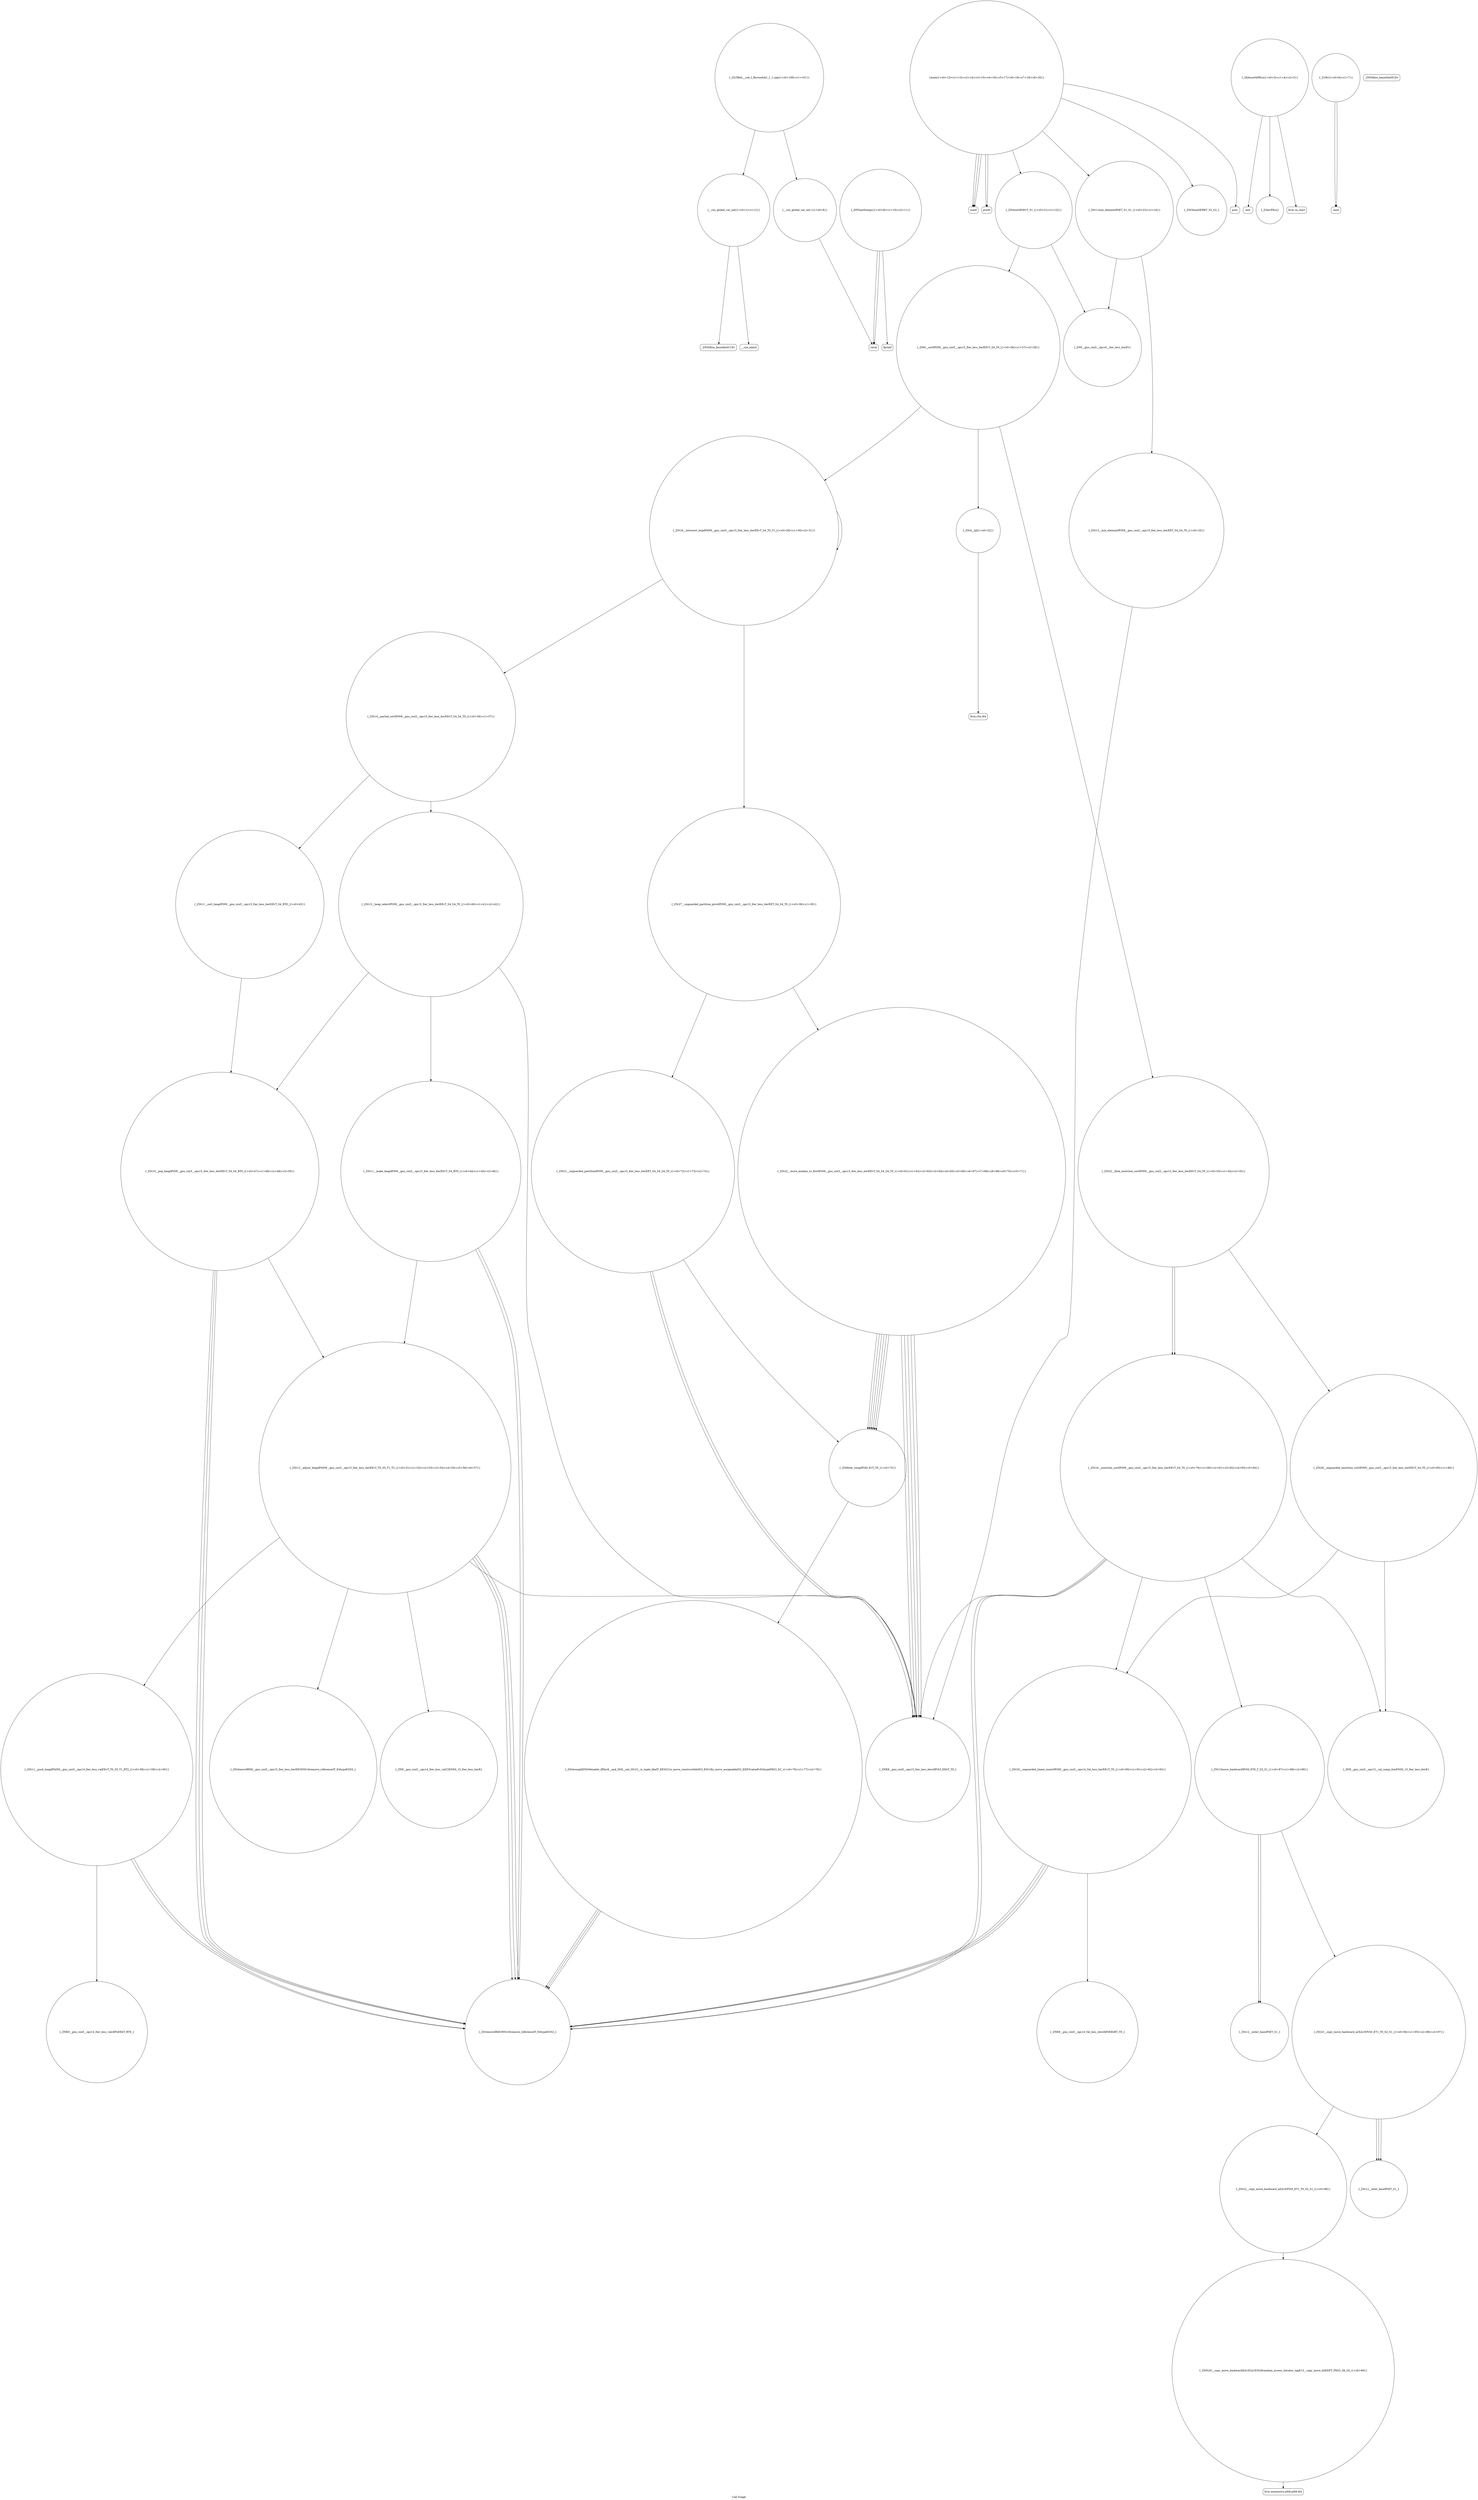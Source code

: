 digraph "Call Graph" {
	label="Call Graph";

	Node0x5637422ac0a0 [shape=record,shape=circle,label="{__cxx_global_var_init|{<s0>1|<s1>2}}"];
	Node0x5637422ac0a0:s0 -> Node0x5637422ac120[color=black];
	Node0x5637422ac0a0:s1 -> Node0x5637422ac220[color=black];
	Node0x5637422ad720 [shape=record,shape=circle,label="{_ZSt16__insertion_sortIPiN9__gnu_cxx5__ops15_Iter_less_iterEEvT_S4_T0_|{<s0>79|<s1>80|<s2>81|<s3>82|<s4>83|<s5>84}}"];
	Node0x5637422ad720:s0 -> Node0x5637422acc20[color=black];
	Node0x5637422ad720:s1 -> Node0x5637422ad1a0[color=black];
	Node0x5637422ad720:s2 -> Node0x5637422ad820[color=black];
	Node0x5637422ad720:s3 -> Node0x5637422ad1a0[color=black];
	Node0x5637422ad720:s4 -> Node0x5637422ae940[color=black];
	Node0x5637422ad720:s5 -> Node0x5637422ae8c0[color=black];
	Node0x5637422ac420 [shape=record,shape=Mrecord,label="{exit}"];
	Node0x5637422aeac0 [shape=record,shape=circle,label="{_ZSt22__copy_move_backward_aILb1EPiS0_ET1_T0_S2_S1_|{<s0>98}}"];
	Node0x5637422aeac0:s0 -> Node0x5637422aebc0[color=black];
	Node0x5637422ac7a0 [shape=record,shape=circle,label="{main|{<s0>12|<s1>13|<s2>14|<s3>15|<s4>16|<s5>17|<s6>18|<s7>19|<s8>20}}"];
	Node0x5637422ac7a0:s0 -> Node0x5637422ac820[color=black];
	Node0x5637422ac7a0:s1 -> Node0x5637422ac8a0[color=black];
	Node0x5637422ac7a0:s2 -> Node0x5637422ac820[color=black];
	Node0x5637422ac7a0:s3 -> Node0x5637422ac820[color=black];
	Node0x5637422ac7a0:s4 -> Node0x5637422ac920[color=black];
	Node0x5637422ac7a0:s5 -> Node0x5637422ac9a0[color=black];
	Node0x5637422ac7a0:s6 -> Node0x5637422aca20[color=black];
	Node0x5637422ac7a0:s7 -> Node0x5637422acaa0[color=black];
	Node0x5637422ac7a0:s8 -> Node0x5637422ac8a0[color=black];
	Node0x5637422acb20 [shape=record,shape=circle,label="{_ZSt13__min_elementIPiN9__gnu_cxx5__ops15_Iter_less_iterEET_S4_S4_T0_|{<s0>25}}"];
	Node0x5637422acb20:s0 -> Node0x5637422acc20[color=black];
	Node0x5637422acea0 [shape=record,shape=circle,label="{_ZSt14__partial_sortIPiN9__gnu_cxx5__ops15_Iter_less_iterEEvT_S4_S4_T0_|{<s0>36|<s1>37}}"];
	Node0x5637422acea0:s0 -> Node0x5637422acfa0[color=black];
	Node0x5637422acea0:s1 -> Node0x5637422ad020[color=black];
	Node0x5637422ad220 [shape=record,shape=circle,label="{_ZSt13__adjust_heapIPiliN9__gnu_cxx5__ops15_Iter_less_iterEEvT_T0_S5_T1_T2_|{<s0>51|<s1>52|<s2>53|<s3>54|<s4>55|<s5>56|<s6>57}}"];
	Node0x5637422ad220:s0 -> Node0x5637422acc20[color=black];
	Node0x5637422ad220:s1 -> Node0x5637422ad1a0[color=black];
	Node0x5637422ad220:s2 -> Node0x5637422ad1a0[color=black];
	Node0x5637422ad220:s3 -> Node0x5637422ad2a0[color=black];
	Node0x5637422ad220:s4 -> Node0x5637422ad320[color=black];
	Node0x5637422ad220:s5 -> Node0x5637422ad1a0[color=black];
	Node0x5637422ad220:s6 -> Node0x5637422ad3a0[color=black];
	Node0x5637422ad5a0 [shape=record,shape=circle,label="{_ZSt9iter_swapIPiS0_EvT_T0_|{<s0>75}}"];
	Node0x5637422ad5a0:s0 -> Node0x5637422ad620[color=black];
	Node0x5637422ac2a0 [shape=record,shape=circle,label="{_Z3errPKcz}"];
	Node0x5637422ae940 [shape=record,shape=circle,label="{_ZN9__gnu_cxx5__ops15__val_comp_iterENS0_15_Iter_less_iterE}"];
	Node0x5637422ac620 [shape=record,shape=Mrecord,label="{clock}"];
	Node0x5637422aecc0 [shape=record,shape=circle,label="{_ZNK9__gnu_cxx5__ops14_Val_less_iterclIiPiEEbRT_T0_}"];
	Node0x5637422ac9a0 [shape=record,shape=circle,label="{_ZSt11min_elementIPiET_S1_S1_|{<s0>23|<s1>24}}"];
	Node0x5637422ac9a0:s0 -> Node0x5637422acba0[color=black];
	Node0x5637422ac9a0:s1 -> Node0x5637422acb20[color=black];
	Node0x5637422acd20 [shape=record,shape=circle,label="{_ZSt16__introsort_loopIPilN9__gnu_cxx5__ops15_Iter_less_iterEEvT_S4_T0_T1_|{<s0>29|<s1>30|<s2>31}}"];
	Node0x5637422acd20:s0 -> Node0x5637422acea0[color=black];
	Node0x5637422acd20:s1 -> Node0x5637422acf20[color=black];
	Node0x5637422acd20:s2 -> Node0x5637422acd20[color=black];
	Node0x5637422ad0a0 [shape=record,shape=circle,label="{_ZSt11__make_heapIPiN9__gnu_cxx5__ops15_Iter_less_iterEEvT_S4_RT0_|{<s0>44|<s1>45|<s2>46}}"];
	Node0x5637422ad0a0:s0 -> Node0x5637422ad1a0[color=black];
	Node0x5637422ad0a0:s1 -> Node0x5637422ad1a0[color=black];
	Node0x5637422ad0a0:s2 -> Node0x5637422ad220[color=black];
	Node0x5637422ad420 [shape=record,shape=circle,label="{_ZNK9__gnu_cxx5__ops14_Iter_less_valclIPiiEEbT_RT0_}"];
	Node0x5637422ac120 [shape=record,shape=Mrecord,label="{_ZNSt8ios_base4InitC1Ev}"];
	Node0x5637422ad7a0 [shape=record,shape=circle,label="{_ZSt26__unguarded_insertion_sortIPiN9__gnu_cxx5__ops15_Iter_less_iterEEvT_S4_T0_|{<s0>85|<s1>86}}"];
	Node0x5637422ad7a0:s0 -> Node0x5637422ae940[color=black];
	Node0x5637422ad7a0:s1 -> Node0x5637422ae8c0[color=black];
	Node0x5637422ac4a0 [shape=record,shape=circle,label="{_Z1Rv|{<s0>6|<s1>7}}"];
	Node0x5637422ac4a0:s0 -> Node0x5637422ac520[color=black];
	Node0x5637422ac4a0:s1 -> Node0x5637422ac520[color=black];
	Node0x5637422aeb40 [shape=record,shape=circle,label="{_ZSt12__niter_baseIPiET_S1_}"];
	Node0x5637422ac820 [shape=record,shape=Mrecord,label="{scanf}"];
	Node0x5637422acba0 [shape=record,shape=circle,label="{_ZN9__gnu_cxx5__ops16__iter_less_iterEv}"];
	Node0x5637422acf20 [shape=record,shape=circle,label="{_ZSt27__unguarded_partition_pivotIPiN9__gnu_cxx5__ops15_Iter_less_iterEET_S4_S4_T0_|{<s0>38|<s1>39}}"];
	Node0x5637422acf20:s0 -> Node0x5637422ad4a0[color=black];
	Node0x5637422acf20:s1 -> Node0x5637422ad520[color=black];
	Node0x5637422ad2a0 [shape=record,shape=circle,label="{_ZSt4moveIRN9__gnu_cxx5__ops15_Iter_less_iterEEONSt16remove_referenceIT_E4typeEOS5_}"];
	Node0x5637422ad620 [shape=record,shape=circle,label="{_ZSt4swapIiENSt9enable_ifIXsr6__and_ISt6__not_ISt15__is_tuple_likeIT_EESt21is_move_constructibleIS3_ESt18is_move_assignableIS3_EEE5valueEvE4typeERS3_SC_|{<s0>76|<s1>77|<s2>78}}"];
	Node0x5637422ad620:s0 -> Node0x5637422ad1a0[color=black];
	Node0x5637422ad620:s1 -> Node0x5637422ad1a0[color=black];
	Node0x5637422ad620:s2 -> Node0x5637422ad1a0[color=black];
	Node0x5637422ac320 [shape=record,shape=circle,label="{_Z6AssertbPKcz|{<s0>3|<s1>4|<s2>5}}"];
	Node0x5637422ac320:s0 -> Node0x5637422ac3a0[color=black];
	Node0x5637422ac320:s1 -> Node0x5637422ac2a0[color=black];
	Node0x5637422ac320:s2 -> Node0x5637422ac420[color=black];
	Node0x5637422ae9c0 [shape=record,shape=circle,label="{_ZSt23__copy_move_backward_a2ILb1EPiS0_ET1_T0_S2_S1_|{<s0>94|<s1>95|<s2>96|<s3>97}}"];
	Node0x5637422ae9c0:s0 -> Node0x5637422aeb40[color=black];
	Node0x5637422ae9c0:s1 -> Node0x5637422aeb40[color=black];
	Node0x5637422ae9c0:s2 -> Node0x5637422aeb40[color=black];
	Node0x5637422ae9c0:s3 -> Node0x5637422aeac0[color=black];
	Node0x5637422ac6a0 [shape=record,shape=circle,label="{_Z9TimeStampv|{<s0>9|<s1>10|<s2>11}}"];
	Node0x5637422ac6a0:s0 -> Node0x5637422ac620[color=black];
	Node0x5637422ac6a0:s1 -> Node0x5637422ac720[color=black];
	Node0x5637422ac6a0:s2 -> Node0x5637422ac620[color=black];
	Node0x5637422aed40 [shape=record,shape=circle,label="{_GLOBAL__sub_I_Burunduk1_1_1.cpp|{<s0>100|<s1>101}}"];
	Node0x5637422aed40:s0 -> Node0x5637422ac0a0[color=black];
	Node0x5637422aed40:s1 -> Node0x5637422ac5a0[color=black];
	Node0x5637422aca20 [shape=record,shape=circle,label="{_ZSt3maxIiERKT_S2_S2_}"];
	Node0x5637422acda0 [shape=record,shape=circle,label="{_ZSt4__lgl|{<s0>32}}"];
	Node0x5637422acda0:s0 -> Node0x5637422ad6a0[color=black];
	Node0x5637422ad120 [shape=record,shape=circle,label="{_ZSt10__pop_heapIPiN9__gnu_cxx5__ops15_Iter_less_iterEEvT_S4_S4_RT0_|{<s0>47|<s1>48|<s2>49|<s3>50}}"];
	Node0x5637422ad120:s0 -> Node0x5637422ad1a0[color=black];
	Node0x5637422ad120:s1 -> Node0x5637422ad1a0[color=black];
	Node0x5637422ad120:s2 -> Node0x5637422ad1a0[color=black];
	Node0x5637422ad120:s3 -> Node0x5637422ad220[color=black];
	Node0x5637422ad4a0 [shape=record,shape=circle,label="{_ZSt22__move_median_to_firstIPiN9__gnu_cxx5__ops15_Iter_less_iterEEvT_S4_S4_S4_T0_|{<s0>61|<s1>62|<s2>63|<s3>64|<s4>65|<s5>66|<s6>67|<s7>68|<s8>69|<s9>70|<s10>71}}"];
	Node0x5637422ad4a0:s0 -> Node0x5637422acc20[color=black];
	Node0x5637422ad4a0:s1 -> Node0x5637422acc20[color=black];
	Node0x5637422ad4a0:s2 -> Node0x5637422ad5a0[color=black];
	Node0x5637422ad4a0:s3 -> Node0x5637422acc20[color=black];
	Node0x5637422ad4a0:s4 -> Node0x5637422ad5a0[color=black];
	Node0x5637422ad4a0:s5 -> Node0x5637422ad5a0[color=black];
	Node0x5637422ad4a0:s6 -> Node0x5637422acc20[color=black];
	Node0x5637422ad4a0:s7 -> Node0x5637422ad5a0[color=black];
	Node0x5637422ad4a0:s8 -> Node0x5637422acc20[color=black];
	Node0x5637422ad4a0:s9 -> Node0x5637422ad5a0[color=black];
	Node0x5637422ad4a0:s10 -> Node0x5637422ad5a0[color=black];
	Node0x5637422ac1a0 [shape=record,shape=Mrecord,label="{_ZNSt8ios_base4InitD1Ev}"];
	Node0x5637422ad820 [shape=record,shape=circle,label="{_ZSt13move_backwardIPiS0_ET0_T_S2_S1_|{<s0>87|<s1>88|<s2>89}}"];
	Node0x5637422ad820:s0 -> Node0x5637422aea40[color=black];
	Node0x5637422ad820:s1 -> Node0x5637422aea40[color=black];
	Node0x5637422ad820:s2 -> Node0x5637422ae9c0[color=black];
	Node0x5637422ac520 [shape=record,shape=Mrecord,label="{rand}"];
	Node0x5637422aebc0 [shape=record,shape=circle,label="{_ZNSt20__copy_move_backwardILb1ELb1ESt26random_access_iterator_tagE13__copy_move_bIiEEPT_PKS3_S6_S4_|{<s0>99}}"];
	Node0x5637422aebc0:s0 -> Node0x5637422aec40[color=black];
	Node0x5637422ac8a0 [shape=record,shape=Mrecord,label="{printf}"];
	Node0x5637422acc20 [shape=record,shape=circle,label="{_ZNK9__gnu_cxx5__ops15_Iter_less_iterclIPiS3_EEbT_T0_}"];
	Node0x5637422acfa0 [shape=record,shape=circle,label="{_ZSt13__heap_selectIPiN9__gnu_cxx5__ops15_Iter_less_iterEEvT_S4_S4_T0_|{<s0>40|<s1>41|<s2>42}}"];
	Node0x5637422acfa0:s0 -> Node0x5637422ad0a0[color=black];
	Node0x5637422acfa0:s1 -> Node0x5637422acc20[color=black];
	Node0x5637422acfa0:s2 -> Node0x5637422ad120[color=black];
	Node0x5637422ad320 [shape=record,shape=circle,label="{_ZN9__gnu_cxx5__ops14_Iter_less_valC2ENS0_15_Iter_less_iterE}"];
	Node0x5637422ad6a0 [shape=record,shape=Mrecord,label="{llvm.ctlz.i64}"];
	Node0x5637422ac3a0 [shape=record,shape=Mrecord,label="{llvm.va_start}"];
	Node0x5637422aea40 [shape=record,shape=circle,label="{_ZSt12__miter_baseIPiET_S1_}"];
	Node0x5637422ac720 [shape=record,shape=Mrecord,label="{fprintf}"];
	Node0x5637422acaa0 [shape=record,shape=Mrecord,label="{puts}"];
	Node0x5637422ace20 [shape=record,shape=circle,label="{_ZSt22__final_insertion_sortIPiN9__gnu_cxx5__ops15_Iter_less_iterEEvT_S4_T0_|{<s0>33|<s1>34|<s2>35}}"];
	Node0x5637422ace20:s0 -> Node0x5637422ad720[color=black];
	Node0x5637422ace20:s1 -> Node0x5637422ad7a0[color=black];
	Node0x5637422ace20:s2 -> Node0x5637422ad720[color=black];
	Node0x5637422ad1a0 [shape=record,shape=circle,label="{_ZSt4moveIRiEONSt16remove_referenceIT_E4typeEOS2_}"];
	Node0x5637422ad520 [shape=record,shape=circle,label="{_ZSt21__unguarded_partitionIPiN9__gnu_cxx5__ops15_Iter_less_iterEET_S4_S4_S4_T0_|{<s0>72|<s1>73|<s2>74}}"];
	Node0x5637422ad520:s0 -> Node0x5637422acc20[color=black];
	Node0x5637422ad520:s1 -> Node0x5637422acc20[color=black];
	Node0x5637422ad520:s2 -> Node0x5637422ad5a0[color=black];
	Node0x5637422ac220 [shape=record,shape=Mrecord,label="{__cxa_atexit}"];
	Node0x5637422ae8c0 [shape=record,shape=circle,label="{_ZSt25__unguarded_linear_insertIPiN9__gnu_cxx5__ops14_Val_less_iterEEvT_T0_|{<s0>90|<s1>91|<s2>92|<s3>93}}"];
	Node0x5637422ae8c0:s0 -> Node0x5637422ad1a0[color=black];
	Node0x5637422ae8c0:s1 -> Node0x5637422aecc0[color=black];
	Node0x5637422ae8c0:s2 -> Node0x5637422ad1a0[color=black];
	Node0x5637422ae8c0:s3 -> Node0x5637422ad1a0[color=black];
	Node0x5637422ac5a0 [shape=record,shape=circle,label="{__cxx_global_var_init.1|{<s0>8}}"];
	Node0x5637422ac5a0:s0 -> Node0x5637422ac620[color=black];
	Node0x5637422aec40 [shape=record,shape=Mrecord,label="{llvm.memmove.p0i8.p0i8.i64}"];
	Node0x5637422ac920 [shape=record,shape=circle,label="{_ZSt4sortIPiEvT_S1_|{<s0>21|<s1>22}}"];
	Node0x5637422ac920:s0 -> Node0x5637422acba0[color=black];
	Node0x5637422ac920:s1 -> Node0x5637422acca0[color=black];
	Node0x5637422acca0 [shape=record,shape=circle,label="{_ZSt6__sortIPiN9__gnu_cxx5__ops15_Iter_less_iterEEvT_S4_T0_|{<s0>26|<s1>27|<s2>28}}"];
	Node0x5637422acca0:s0 -> Node0x5637422acda0[color=black];
	Node0x5637422acca0:s1 -> Node0x5637422acd20[color=black];
	Node0x5637422acca0:s2 -> Node0x5637422ace20[color=black];
	Node0x5637422ad020 [shape=record,shape=circle,label="{_ZSt11__sort_heapIPiN9__gnu_cxx5__ops15_Iter_less_iterEEvT_S4_RT0_|{<s0>43}}"];
	Node0x5637422ad020:s0 -> Node0x5637422ad120[color=black];
	Node0x5637422ad3a0 [shape=record,shape=circle,label="{_ZSt11__push_heapIPiliN9__gnu_cxx5__ops14_Iter_less_valEEvT_T0_S5_T1_RT2_|{<s0>58|<s1>59|<s2>60}}"];
	Node0x5637422ad3a0:s0 -> Node0x5637422ad420[color=black];
	Node0x5637422ad3a0:s1 -> Node0x5637422ad1a0[color=black];
	Node0x5637422ad3a0:s2 -> Node0x5637422ad1a0[color=black];
}
